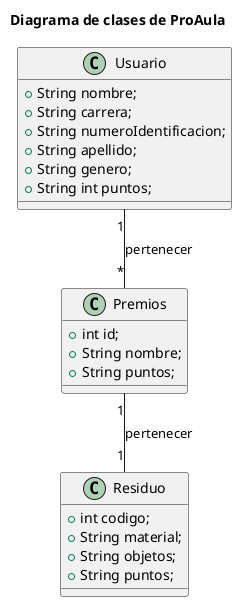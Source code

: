 @startuml
title Diagrama de clases de ProAula

class Usuario {
    + String nombre;
    + String carrera;
    + String numeroIdentificacion;
    + String apellido;
    + String genero;
    + String int puntos;
            
}


class Premios{
  +   int id; 
  +  String nombre; 
  + String puntos;
}
class Residuo{
 +  int codigo; 
 + String material; 
 + String objetos;
 + String puntos;
}

Usuario "1" -- "*" Premios: pertenecer
Premios "1" -- "1" Residuo: pertenecer


@enduml
